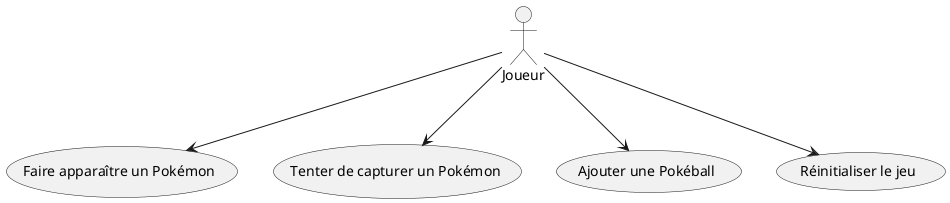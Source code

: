 @startuml pokemon-game
actor "Joueur" as Joueur

usecase "Faire apparaître un Pokémon" as SpawnPokemon
usecase "Tenter de capturer un Pokémon" as CapturePokemon
usecase "Ajouter une Pokéball" as AddPokeball
usecase "Réinitialiser le jeu" as ResetGame

Joueur --> SpawnPokemon
Joueur --> CapturePokemon
Joueur --> AddPokeball
Joueur --> ResetGame
@enduml

